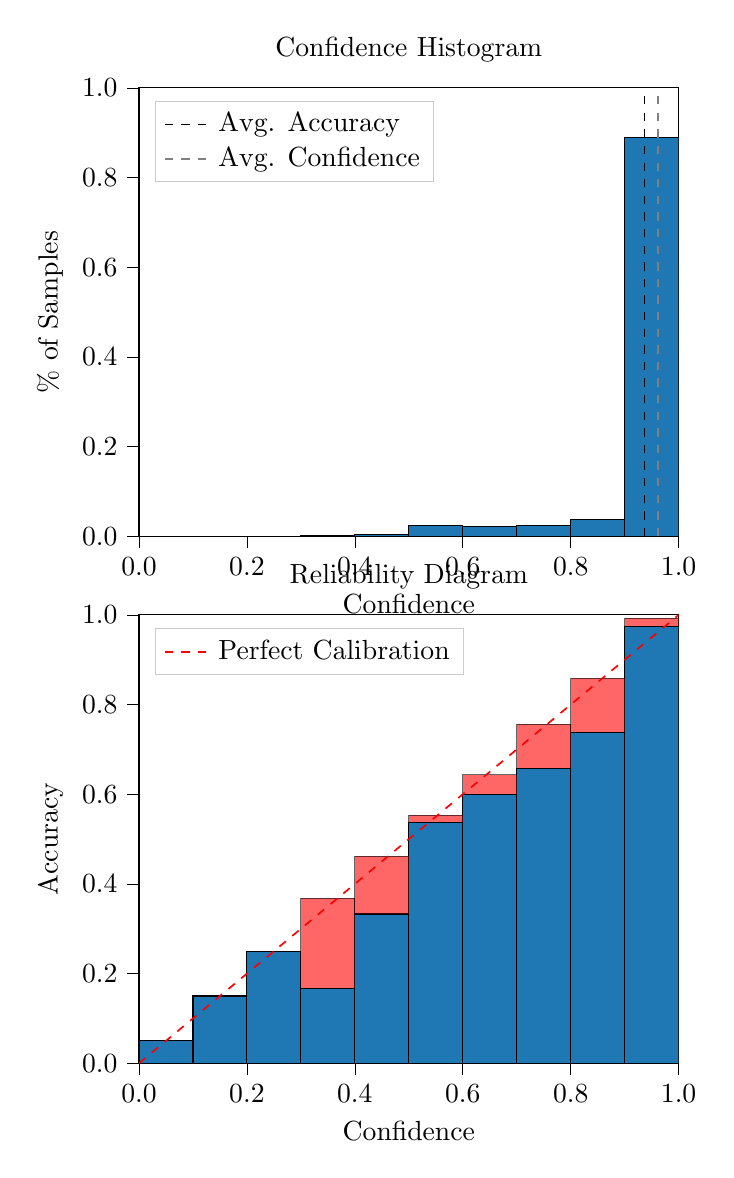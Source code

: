 % This file was created by tikzplotlib v0.9.8.
\begin{tikzpicture}

\definecolor{color0}{rgb}{0.122,0.467,0.706}

\begin{groupplot}[group style={group size=1 by 2}]
\nextgroupplot[
legend cell align={left},
legend style={
  fill opacity=0.8,
  draw opacity=1,
  text opacity=1,
  at={(0.03,0.97)},
  anchor=north west,
  draw=white!80!black
},
tick align=outside,
tick pos=left,
title={Confidence Histogram},
x grid style={white!69.02!black},
xlabel={Confidence},
xmin=0, xmax=1,
xtick style={color=black},
xtick={0,0.2,0.4,0.6,0.8,1},
xticklabels={0.0,0.2,0.4,0.6,0.8,1.0},
y grid style={white!69.02!black},
ylabel={\% of Samples},
ymin=0, ymax=1,
ytick style={color=black},
ytick={0,0.2,0.4,0.6,0.8,1},
yticklabels={0.0,0.2,0.4,0.6,0.8,1.0}
]
\draw[draw=black,fill=color0] (axis cs:-6.939e-18,0) rectangle (axis cs:0.1,0);
\draw[draw=black,fill=color0] (axis cs:0.1,0) rectangle (axis cs:0.2,0);
\draw[draw=black,fill=color0] (axis cs:0.2,0) rectangle (axis cs:0.3,0);
\draw[draw=black,fill=color0] (axis cs:0.3,0) rectangle (axis cs:0.4,0.002);
\draw[draw=black,fill=color0] (axis cs:0.4,0) rectangle (axis cs:0.5,0.004);
\draw[draw=black,fill=color0] (axis cs:0.5,0) rectangle (axis cs:0.6,0.023);
\draw[draw=black,fill=color0] (axis cs:0.6,0) rectangle (axis cs:0.7,0.022);
\draw[draw=black,fill=color0] (axis cs:0.7,0) rectangle (axis cs:0.8,0.023);
\draw[draw=black,fill=color0] (axis cs:0.8,0) rectangle (axis cs:0.9,0.038);
\draw[draw=black,fill=color0] (axis cs:0.9,0) rectangle (axis cs:1,0.889);
\addplot [semithick, black, dashed]
table {%
0.937 0
0.937 1
};
\addlegendentry{Avg. Accuracy}
\addplot [semithick, white!50.196!black, dashed]
table {%
0.962 0
0.962 1
};
\addlegendentry{Avg. Confidence}

\nextgroupplot[
legend cell align={left},
legend style={
  fill opacity=0.8,
  draw opacity=1,
  text opacity=1,
  at={(0.03,0.97)},
  anchor=north west,
  draw=white!80!black
},
tick align=outside,
tick pos=left,
title={Reliability Diagram},
x grid style={white!69.02!black},
xlabel={Confidence},
xmin=0, xmax=1,
xtick style={color=black},
xtick={0,0.2,0.4,0.6,0.8,1},
xticklabels={0.0,0.2,0.4,0.6,0.8,1.0},
y grid style={white!69.02!black},
ylabel={Accuracy},
ymin=0, ymax=1,
ytick style={color=black},
ytick={0,0.2,0.4,0.6,0.8,1},
yticklabels={0.0,0.2,0.4,0.6,0.8,1.0}
]
\draw[draw=black,fill=color0] (axis cs:-6.939e-18,0) rectangle (axis cs:0.1,0.05);
\draw[draw=black,fill=color0] (axis cs:0.1,0) rectangle (axis cs:0.2,0.15);
\draw[draw=black,fill=color0] (axis cs:0.2,0) rectangle (axis cs:0.3,0.25);
\draw[draw=black,fill=color0] (axis cs:0.3,0) rectangle (axis cs:0.4,0.167);
\draw[draw=black,fill=color0] (axis cs:0.4,0) rectangle (axis cs:0.5,0.333);
\draw[draw=black,fill=color0] (axis cs:0.5,0) rectangle (axis cs:0.6,0.538);
\draw[draw=black,fill=color0] (axis cs:0.6,0) rectangle (axis cs:0.7,0.6);
\draw[draw=black,fill=color0] (axis cs:0.7,0) rectangle (axis cs:0.8,0.658);
\draw[draw=black,fill=color0] (axis cs:0.8,0) rectangle (axis cs:0.9,0.738);
\draw[draw=black,fill=color0] (axis cs:0.9,0) rectangle (axis cs:1,0.975);
\draw[draw=black,fill=red,opacity=0.6] (axis cs:-6.939e-18,0.05) rectangle (axis cs:0.1,0.05);
\draw[draw=black,fill=red,opacity=0.6] (axis cs:0.1,0.15) rectangle (axis cs:0.2,0.15);
\draw[draw=black,fill=red,opacity=0.6] (axis cs:0.2,0.25) rectangle (axis cs:0.3,0.25);
\draw[draw=black,fill=red,opacity=0.6] (axis cs:0.3,0.167) rectangle (axis cs:0.4,0.368);
\draw[draw=black,fill=red,opacity=0.6] (axis cs:0.4,0.333) rectangle (axis cs:0.5,0.462);
\draw[draw=black,fill=red,opacity=0.6] (axis cs:0.5,0.538) rectangle (axis cs:0.6,0.553);
\draw[draw=black,fill=red,opacity=0.6] (axis cs:0.6,0.6) rectangle (axis cs:0.7,0.644);
\draw[draw=black,fill=red,opacity=0.6] (axis cs:0.7,0.658) rectangle (axis cs:0.8,0.756);
\draw[draw=black,fill=red,opacity=0.6] (axis cs:0.8,0.738) rectangle (axis cs:0.9,0.859);
\draw[draw=black,fill=red,opacity=0.6] (axis cs:0.9,0.975) rectangle (axis cs:1,0.993);
\addplot [semithick, red, dashed]
table {%
0 0
1 1
};
\addlegendentry{Perfect Calibration}
\end{groupplot}

\end{tikzpicture}
